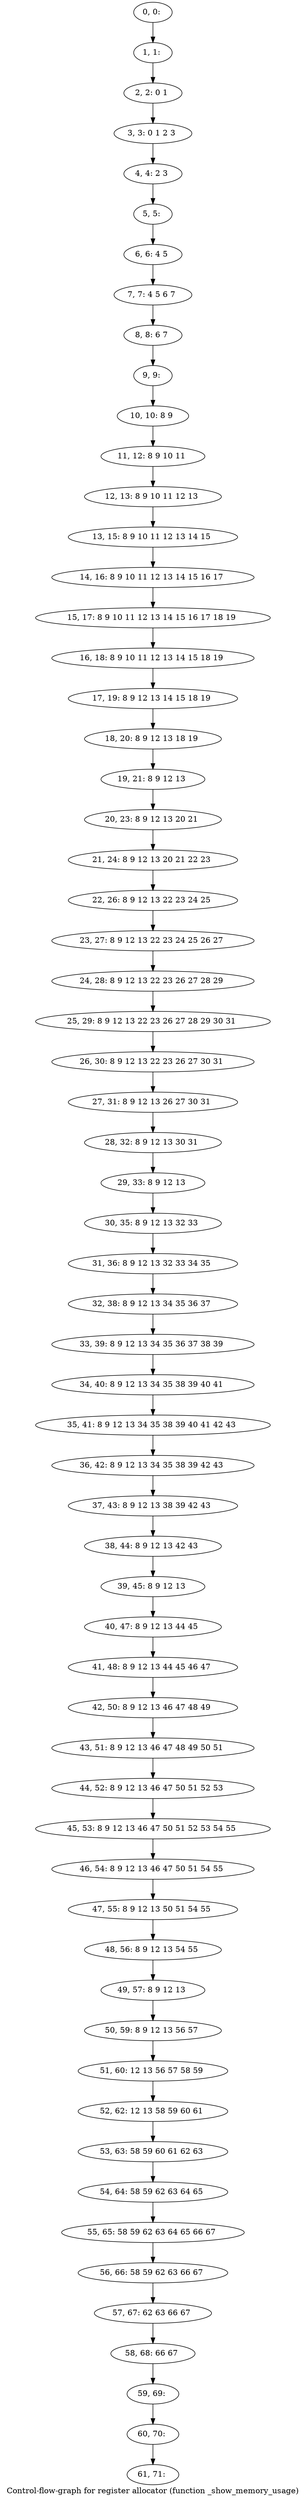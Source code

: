 digraph G {
graph [label="Control-flow-graph for register allocator (function _show_memory_usage)"]
0[label="0, 0: "];
1[label="1, 1: "];
2[label="2, 2: 0 1 "];
3[label="3, 3: 0 1 2 3 "];
4[label="4, 4: 2 3 "];
5[label="5, 5: "];
6[label="6, 6: 4 5 "];
7[label="7, 7: 4 5 6 7 "];
8[label="8, 8: 6 7 "];
9[label="9, 9: "];
10[label="10, 10: 8 9 "];
11[label="11, 12: 8 9 10 11 "];
12[label="12, 13: 8 9 10 11 12 13 "];
13[label="13, 15: 8 9 10 11 12 13 14 15 "];
14[label="14, 16: 8 9 10 11 12 13 14 15 16 17 "];
15[label="15, 17: 8 9 10 11 12 13 14 15 16 17 18 19 "];
16[label="16, 18: 8 9 10 11 12 13 14 15 18 19 "];
17[label="17, 19: 8 9 12 13 14 15 18 19 "];
18[label="18, 20: 8 9 12 13 18 19 "];
19[label="19, 21: 8 9 12 13 "];
20[label="20, 23: 8 9 12 13 20 21 "];
21[label="21, 24: 8 9 12 13 20 21 22 23 "];
22[label="22, 26: 8 9 12 13 22 23 24 25 "];
23[label="23, 27: 8 9 12 13 22 23 24 25 26 27 "];
24[label="24, 28: 8 9 12 13 22 23 26 27 28 29 "];
25[label="25, 29: 8 9 12 13 22 23 26 27 28 29 30 31 "];
26[label="26, 30: 8 9 12 13 22 23 26 27 30 31 "];
27[label="27, 31: 8 9 12 13 26 27 30 31 "];
28[label="28, 32: 8 9 12 13 30 31 "];
29[label="29, 33: 8 9 12 13 "];
30[label="30, 35: 8 9 12 13 32 33 "];
31[label="31, 36: 8 9 12 13 32 33 34 35 "];
32[label="32, 38: 8 9 12 13 34 35 36 37 "];
33[label="33, 39: 8 9 12 13 34 35 36 37 38 39 "];
34[label="34, 40: 8 9 12 13 34 35 38 39 40 41 "];
35[label="35, 41: 8 9 12 13 34 35 38 39 40 41 42 43 "];
36[label="36, 42: 8 9 12 13 34 35 38 39 42 43 "];
37[label="37, 43: 8 9 12 13 38 39 42 43 "];
38[label="38, 44: 8 9 12 13 42 43 "];
39[label="39, 45: 8 9 12 13 "];
40[label="40, 47: 8 9 12 13 44 45 "];
41[label="41, 48: 8 9 12 13 44 45 46 47 "];
42[label="42, 50: 8 9 12 13 46 47 48 49 "];
43[label="43, 51: 8 9 12 13 46 47 48 49 50 51 "];
44[label="44, 52: 8 9 12 13 46 47 50 51 52 53 "];
45[label="45, 53: 8 9 12 13 46 47 50 51 52 53 54 55 "];
46[label="46, 54: 8 9 12 13 46 47 50 51 54 55 "];
47[label="47, 55: 8 9 12 13 50 51 54 55 "];
48[label="48, 56: 8 9 12 13 54 55 "];
49[label="49, 57: 8 9 12 13 "];
50[label="50, 59: 8 9 12 13 56 57 "];
51[label="51, 60: 12 13 56 57 58 59 "];
52[label="52, 62: 12 13 58 59 60 61 "];
53[label="53, 63: 58 59 60 61 62 63 "];
54[label="54, 64: 58 59 62 63 64 65 "];
55[label="55, 65: 58 59 62 63 64 65 66 67 "];
56[label="56, 66: 58 59 62 63 66 67 "];
57[label="57, 67: 62 63 66 67 "];
58[label="58, 68: 66 67 "];
59[label="59, 69: "];
60[label="60, 70: "];
61[label="61, 71: "];
0->1 ;
1->2 ;
2->3 ;
3->4 ;
4->5 ;
5->6 ;
6->7 ;
7->8 ;
8->9 ;
9->10 ;
10->11 ;
11->12 ;
12->13 ;
13->14 ;
14->15 ;
15->16 ;
16->17 ;
17->18 ;
18->19 ;
19->20 ;
20->21 ;
21->22 ;
22->23 ;
23->24 ;
24->25 ;
25->26 ;
26->27 ;
27->28 ;
28->29 ;
29->30 ;
30->31 ;
31->32 ;
32->33 ;
33->34 ;
34->35 ;
35->36 ;
36->37 ;
37->38 ;
38->39 ;
39->40 ;
40->41 ;
41->42 ;
42->43 ;
43->44 ;
44->45 ;
45->46 ;
46->47 ;
47->48 ;
48->49 ;
49->50 ;
50->51 ;
51->52 ;
52->53 ;
53->54 ;
54->55 ;
55->56 ;
56->57 ;
57->58 ;
58->59 ;
59->60 ;
60->61 ;
}
